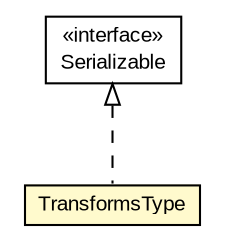 #!/usr/local/bin/dot
#
# Class diagram 
# Generated by UMLGraph version R5_6-24-gf6e263 (http://www.umlgraph.org/)
#

digraph G {
	edge [fontname="arial",fontsize=10,labelfontname="arial",labelfontsize=10];
	node [fontname="arial",fontsize=10,shape=plaintext];
	nodesep=0.25;
	ranksep=0.5;
	// eu.europa.esig.jaxb.xmldsig.TransformsType
	c736518 [label=<<table title="eu.europa.esig.jaxb.xmldsig.TransformsType" border="0" cellborder="1" cellspacing="0" cellpadding="2" port="p" bgcolor="lemonChiffon" href="./TransformsType.html">
		<tr><td><table border="0" cellspacing="0" cellpadding="1">
<tr><td align="center" balign="center"> TransformsType </td></tr>
		</table></td></tr>
		</table>>, URL="./TransformsType.html", fontname="arial", fontcolor="black", fontsize=10.0];
	//eu.europa.esig.jaxb.xmldsig.TransformsType implements java.io.Serializable
	c736712:p -> c736518:p [dir=back,arrowtail=empty,style=dashed];
	// java.io.Serializable
	c736712 [label=<<table title="java.io.Serializable" border="0" cellborder="1" cellspacing="0" cellpadding="2" port="p" href="http://java.sun.com/j2se/1.4.2/docs/api/java/io/Serializable.html">
		<tr><td><table border="0" cellspacing="0" cellpadding="1">
<tr><td align="center" balign="center"> &#171;interface&#187; </td></tr>
<tr><td align="center" balign="center"> Serializable </td></tr>
		</table></td></tr>
		</table>>, URL="http://java.sun.com/j2se/1.4.2/docs/api/java/io/Serializable.html", fontname="arial", fontcolor="black", fontsize=10.0];
}

